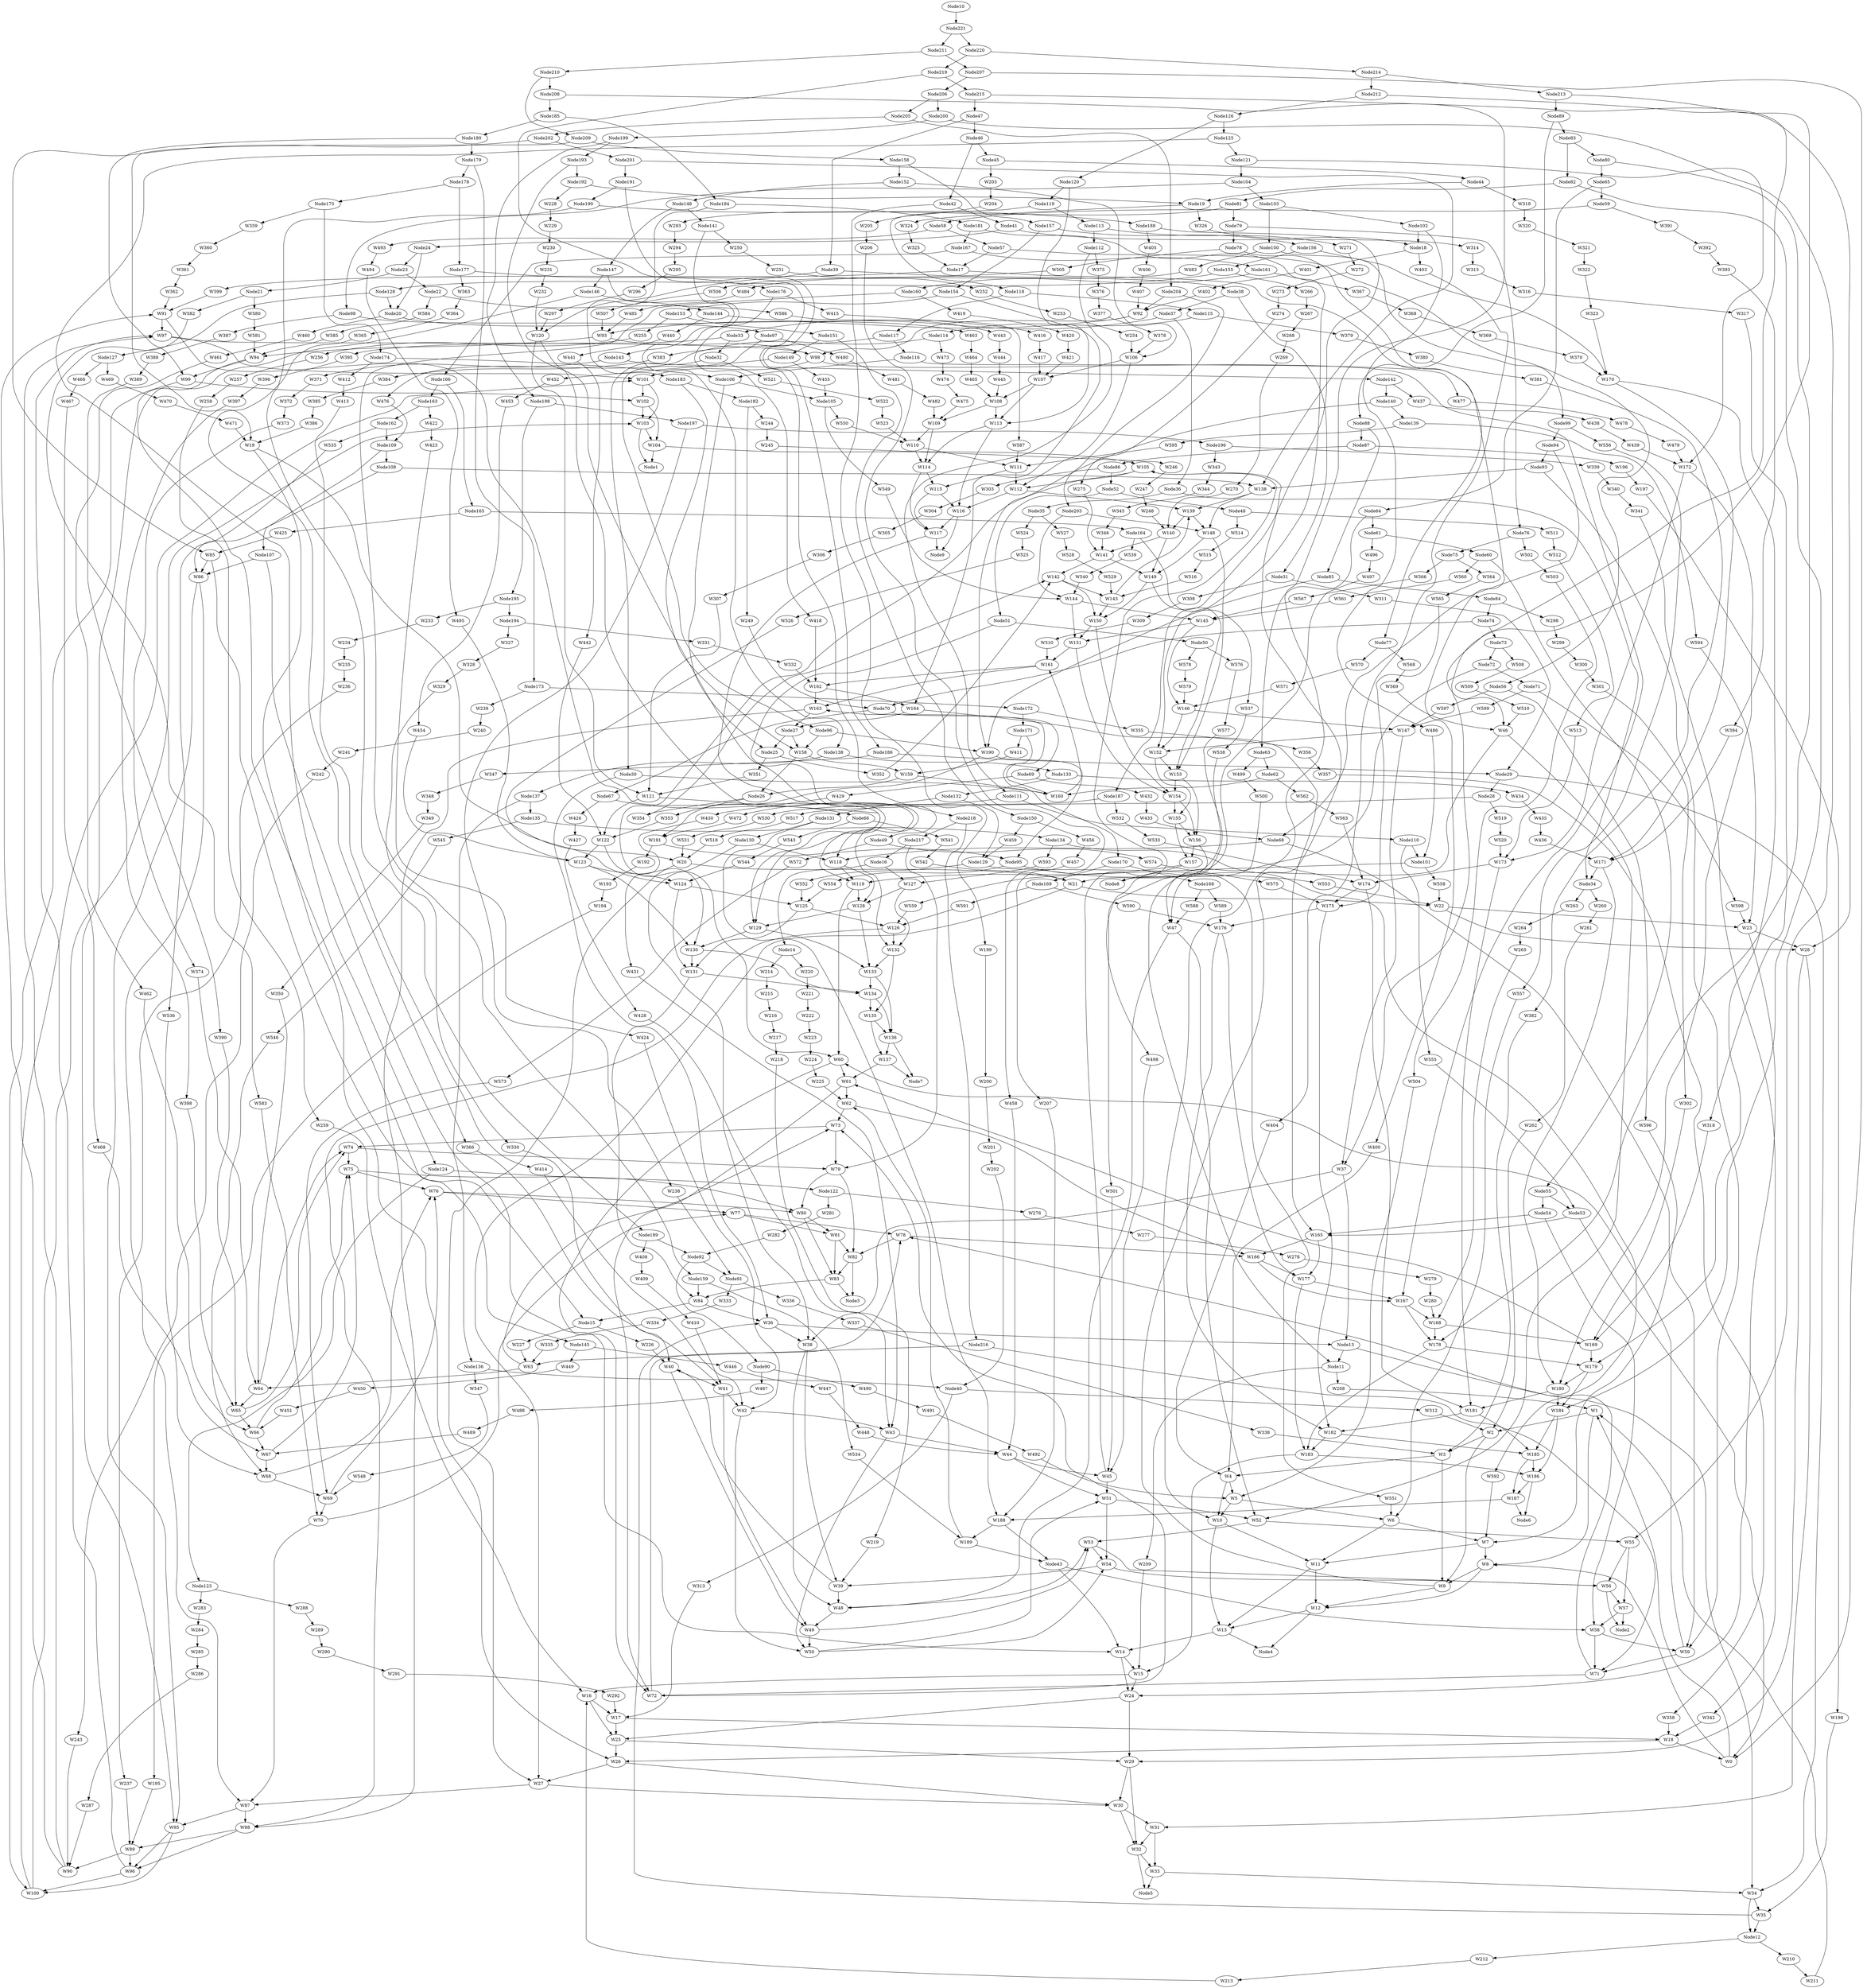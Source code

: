 strict digraph "network" {
Node10;
Node221;
Node11;
Node4;
Node5;
Node12;
Node13;
Node14;
Node2;
Node3;
Node15;
Node16;
Node17;
Node1;
Node18;
Node19;
Node20;
Node9;
Node21;
Node22;
Node23;
Node24;
Node25;
Node7;
Node8;
Node26;
Node27;
Node28;
Node6;
Node29;
Node30;
Node31;
Node32;
Node33;
Node34;
Node35;
Node36;
Node37;
Node38;
Node39;
Node40;
Node41;
Node42;
Node43;
Node44;
Node45;
Node46;
Node47;
Node48;
Node49;
Node50;
Node51;
Node52;
Node53;
Node54;
Node55;
Node56;
Node57;
Node58;
Node59;
Node60;
Node61;
Node62;
Node63;
Node64;
Node65;
Node66;
Node67;
Node68;
Node69;
Node70;
Node71;
Node72;
Node73;
Node74;
Node75;
Node76;
Node77;
Node78;
Node79;
Node80;
Node81;
Node82;
Node83;
Node84;
Node85;
Node86;
Node87;
Node88;
Node89;
Node90;
Node91;
Node92;
Node93;
Node94;
Node95;
Node96;
Node97;
Node98;
Node99;
Node100;
Node101;
Node102;
Node103;
Node104;
Node105;
Node106;
Node107;
Node108;
Node109;
Node110;
Node111;
Node112;
Node113;
Node114;
Node115;
Node116;
Node117;
Node118;
Node119;
Node120;
Node121;
Node122;
Node123;
Node124;
Node125;
Node126;
Node127;
Node128;
Node129;
Node130;
Node131;
Node132;
Node133;
Node134;
Node135;
Node136;
Node137;
Node138;
Node139;
Node140;
Node141;
Node142;
Node143;
Node144;
Node145;
Node146;
Node147;
Node148;
Node149;
Node150;
Node151;
Node152;
Node153;
Node154;
Node155;
Node156;
Node157;
Node158;
Node159;
Node160;
Node161;
Node162;
Node163;
Node164;
Node165;
Node166;
Node167;
Node168;
Node169;
Node170;
Node171;
Node172;
Node173;
Node174;
Node175;
Node176;
Node177;
Node178;
Node179;
Node180;
Node181;
Node182;
Node183;
Node184;
Node185;
Node186;
Node187;
Node188;
Node189;
Node190;
Node191;
Node192;
Node193;
Node194;
Node195;
Node196;
Node197;
Node198;
Node199;
Node200;
Node201;
Node202;
Node203;
Node204;
Node205;
Node206;
Node207;
Node208;
Node209;
Node210;
Node211;
Node212;
Node213;
Node214;
Node215;
Node216;
Node217;
Node218;
Node219;
Node220;
W0;
W1;
W2;
W3;
W4;
W5;
W6;
W7;
W8;
W9;
W10;
W11;
W12;
W13;
W14;
W15;
W16;
W17;
W18;
W19;
W20;
W21;
W22;
W23;
W24;
W25;
W26;
W27;
W28;
W29;
W30;
W31;
W32;
W33;
W34;
W35;
W36;
W37;
W38;
W39;
W40;
W41;
W42;
W43;
W44;
W45;
W46;
W47;
W48;
W49;
W50;
W51;
W52;
W53;
W54;
W55;
W56;
W57;
W58;
W59;
W60;
W61;
W62;
W63;
W64;
W65;
W66;
W67;
W68;
W69;
W70;
W71;
W72;
W73;
W74;
W75;
W76;
W77;
W78;
W79;
W80;
W81;
W82;
W83;
W84;
W85;
W86;
W87;
W88;
W89;
W90;
W91;
W92;
W93;
W94;
W95;
W96;
W97;
W98;
W99;
W100;
W101;
W102;
W103;
W104;
W105;
W106;
W107;
W108;
W109;
W110;
W111;
W112;
W113;
W114;
W115;
W116;
W117;
W118;
W119;
W120;
W121;
W122;
W123;
W124;
W125;
W126;
W127;
W128;
W129;
W130;
W131;
W132;
W133;
W134;
W135;
W136;
W137;
W138;
W139;
W140;
W141;
W142;
W143;
W144;
W145;
W146;
W147;
W148;
W149;
W150;
W151;
W152;
W153;
W154;
W155;
W156;
W157;
W158;
W159;
W160;
W161;
W162;
W163;
W164;
W165;
W166;
W167;
W168;
W169;
W170;
W171;
W172;
W173;
W174;
W175;
W176;
W177;
W178;
W179;
W180;
W181;
W182;
W183;
W184;
W185;
W186;
W187;
W188;
W189;
W190;
W191;
W192;
W193;
W194;
W195;
W196;
W197;
W198;
W199;
W200;
W201;
W202;
W203;
W204;
W205;
W206;
W207;
W208;
W209;
W210;
W211;
W212;
W213;
W214;
W215;
W216;
W217;
W218;
W219;
W220;
W221;
W222;
W223;
W224;
W225;
W226;
W227;
W228;
W229;
W230;
W231;
W232;
W233;
W234;
W235;
W236;
W237;
W238;
W239;
W240;
W241;
W242;
W243;
W244;
W245;
W246;
W247;
W248;
W249;
W250;
W251;
W252;
W253;
W254;
W255;
W256;
W257;
W258;
W259;
W260;
W261;
W262;
W263;
W264;
W265;
W266;
W267;
W268;
W269;
W270;
W271;
W272;
W273;
W274;
W275;
W276;
W277;
W278;
W279;
W280;
W281;
W282;
W283;
W284;
W285;
W286;
W287;
W288;
W289;
W290;
W291;
W292;
W293;
W294;
W295;
W296;
W297;
W298;
W299;
W300;
W301;
W302;
W303;
W304;
W305;
W306;
W307;
W308;
W309;
W310;
W311;
W312;
W313;
W314;
W315;
W316;
W317;
W318;
W319;
W320;
W321;
W322;
W323;
W324;
W325;
W326;
W327;
W328;
W329;
W330;
W331;
W332;
W333;
W334;
W335;
W336;
W337;
W338;
W339;
W340;
W341;
W342;
W343;
W344;
W345;
W346;
W347;
W348;
W349;
W350;
W351;
W352;
W353;
W354;
W355;
W356;
W357;
W358;
W359;
W360;
W361;
W362;
W363;
W364;
W365;
W366;
W367;
W368;
W369;
W370;
W371;
W372;
W373;
W374;
W375;
W376;
W377;
W378;
W379;
W380;
W381;
W382;
W383;
W384;
W385;
W386;
W387;
W388;
W389;
W390;
W391;
W392;
W393;
W394;
W395;
W396;
W397;
W398;
W399;
W400;
W401;
W402;
W403;
W404;
W405;
W406;
W407;
W408;
W409;
W410;
W411;
W412;
W413;
W414;
W415;
W416;
W417;
W418;
W419;
W420;
W421;
W422;
W423;
W424;
W425;
W426;
W427;
W428;
W429;
W430;
W431;
W432;
W433;
W434;
W435;
W436;
W437;
W438;
W439;
W440;
W441;
W442;
W443;
W444;
W445;
W446;
W447;
W448;
W449;
W450;
W451;
W452;
W453;
W454;
W455;
W456;
W457;
W458;
W459;
W460;
W461;
W462;
W463;
W464;
W465;
W466;
W467;
W468;
W469;
W470;
W471;
W472;
W473;
W474;
W475;
W476;
W477;
W478;
W479;
W480;
W481;
W482;
W483;
W484;
W485;
W486;
W487;
W488;
W489;
W490;
W491;
W492;
W493;
W494;
W495;
W496;
W497;
W498;
W499;
W500;
W501;
W502;
W503;
W504;
W505;
W506;
W507;
W508;
W509;
W510;
W511;
W512;
W513;
W514;
W515;
W516;
W517;
W518;
W519;
W520;
W521;
W522;
W523;
W524;
W525;
W526;
W527;
W528;
W529;
W530;
W531;
W532;
W533;
W534;
W535;
W536;
W537;
W538;
W539;
W540;
W541;
W542;
W543;
W544;
W545;
W546;
W547;
W548;
W549;
W550;
W551;
W552;
W553;
W554;
W555;
W556;
W557;
W558;
W559;
W560;
W561;
W562;
W563;
W564;
W565;
W566;
W567;
W568;
W569;
W570;
W571;
W572;
W573;
W574;
W575;
W576;
W577;
W578;
W579;
W580;
W581;
W582;
W583;
W584;
W585;
W586;
W587;
W588;
W589;
W590;
W591;
W592;
W593;
W594;
W595;
W596;
W597;
W598;
W599;
Node10 -> Node221  [style=solid];
Node221 -> Node211  [style=solid];
Node221 -> Node220  [style=solid];
Node11 -> W208;
Node11 -> W209;
Node12 -> W210;
Node12 -> W212;
Node13 -> Node11  [style=solid];
Node13 -> W34;
Node14 -> W214;
Node14 -> W220;
Node15 -> W226;
Node15 -> W227;
Node16 -> Node14  [style=solid];
Node16 -> W127;
Node17 -> W399;
Node17 -> W400;
Node18 -> W401;
Node18 -> W403;
Node19 -> W324;
Node19 -> W326;
Node20 -> W460;
Node20 -> W463;
Node21 -> W580;
Node21 -> W582;
Node22 -> W584;
Node22 -> W586;
Node23 -> Node21  [style=solid];
Node23 -> Node22  [style=solid];
Node24 -> Node20  [style=solid];
Node24 -> Node23  [style=solid];
Node25 -> W351;
Node25 -> W352;
Node26 -> W353;
Node26 -> W354;
Node27 -> Node25  [style=solid];
Node27 -> W158;
Node28 -> W517;
Node28 -> W519;
Node29 -> Node28  [style=solid];
Node29 -> W34;
Node30 -> W36;
Node30 -> W160;
Node31 -> W308;
Node31 -> W311;
Node32 -> Node30  [style=solid];
Node32 -> W521;
Node33 -> Node32  [style=solid];
Node33 -> W395;
Node34 -> W260;
Node34 -> W263;
Node35 -> W524;
Node35 -> W527;
Node36 -> Node34  [style=solid];
Node36 -> Node35  [style=solid];
Node37 -> Node33  [style=solid];
Node37 -> Node36  [style=solid];
Node38 -> Node31  [style=solid];
Node38 -> Node37  [style=solid];
Node39 -> Node38  [style=solid];
Node39 -> W120;
Node40 -> W312;
Node40 -> W313;
Node41 -> Node24  [style=solid];
Node41 -> W314;
Node42 -> Node41  [style=solid];
Node42 -> W199;
Node43 -> W14;
Node43 -> W58;
Node44 -> Node19  [style=solid];
Node44 -> W319;
Node45 -> Node44  [style=solid];
Node45 -> W203;
Node46 -> Node42  [style=solid];
Node46 -> Node45  [style=solid];
Node47 -> Node39  [style=solid];
Node47 -> Node46  [style=solid];
Node48 -> W511;
Node48 -> W514;
Node49 -> W572;
Node49 -> W574;
Node50 -> W576;
Node50 -> W578;
Node51 -> Node49  [style=solid];
Node51 -> Node50  [style=solid];
Node52 -> Node48  [style=solid];
Node52 -> Node51  [style=solid];
Node53 -> W0;
Node53 -> W165;
Node54 -> W58;
Node54 -> W165;
Node55 -> Node53  [style=solid];
Node55 -> Node54  [style=solid];
Node56 -> W596;
Node56 -> W597;
Node57 -> Node17  [style=solid];
Node57 -> Node56  [style=solid];
Node58 -> Node57  [style=solid];
Node58 -> W493;
Node59 -> Node58  [style=solid];
Node59 -> W391;
Node60 -> Node55  [style=solid];
Node60 -> W560;
Node61 -> Node60  [style=solid];
Node61 -> W496;
Node62 -> W562;
Node62 -> W160;
Node63 -> Node62  [style=solid];
Node63 -> W499;
Node64 -> Node61  [style=solid];
Node64 -> Node63  [style=solid];
Node65 -> Node59  [style=solid];
Node65 -> Node64  [style=solid];
Node66 -> W541;
Node66 -> W543;
Node67 -> Node66  [style=solid];
Node67 -> W426;
Node68 -> W59;
Node68 -> W118;
Node69 -> W429;
Node69 -> W432;
Node70 -> Node67  [style=solid];
Node70 -> Node69  [style=solid];
Node71 -> W598;
Node71 -> W599;
Node72 -> Node11  [style=solid];
Node72 -> Node71  [style=solid];
Node73 -> Node72  [style=solid];
Node73 -> W508;
Node74 -> Node70  [style=solid];
Node74 -> Node73  [style=solid];
Node75 -> W564;
Node75 -> W566;
Node76 -> Node75  [style=solid];
Node76 -> W502;
Node77 -> W568;
Node77 -> W570;
Node78 -> Node77  [style=solid];
Node78 -> W505;
Node79 -> Node76  [style=solid];
Node79 -> Node78  [style=solid];
Node80 -> Node65  [style=solid];
Node80 -> W178;
Node81 -> Node79  [style=solid];
Node81 -> W293;
Node82 -> Node81  [style=solid];
Node82 -> W184;
Node83 -> Node80  [style=solid];
Node83 -> Node82  [style=solid];
Node84 -> Node74  [style=solid];
Node84 -> W298;
Node85 -> Node84  [style=solid];
Node85 -> W190;
Node86 -> Node52  [style=solid];
Node86 -> W303;
Node87 -> Node86  [style=solid];
Node87 -> W196;
Node88 -> Node85  [style=solid];
Node88 -> Node87  [style=solid];
Node89 -> Node83  [style=solid];
Node89 -> Node88  [style=solid];
Node90 -> W487;
Node90 -> W490;
Node91 -> W333;
Node91 -> W336;
Node92 -> Node90  [style=solid];
Node92 -> Node91  [style=solid];
Node93 -> W59;
Node93 -> W138;
Node94 -> Node68  [style=solid];
Node94 -> Node93  [style=solid];
Node95 -> W553;
Node95 -> W554;
Node96 -> W158;
Node96 -> W190;
Node97 -> Node96  [style=solid];
Node97 -> W480;
Node98 -> Node97  [style=solid];
Node98 -> W387;
Node99 -> Node94  [style=solid];
Node99 -> W556;
Node100 -> Node99  [style=solid];
Node100 -> W483;
Node101 -> W558;
Node101 -> W559;
Node102 -> Node18  [style=solid];
Node102 -> W486;
Node103 -> Node100  [style=solid];
Node103 -> Node102  [style=solid];
Node104 -> Node98  [style=solid];
Node104 -> Node103  [style=solid];
Node105 -> W549;
Node105 -> W550;
Node106 -> Node25  [style=solid];
Node106 -> Node105  [style=solid];
Node107 -> W14;
Node107 -> W86;
Node108 -> W86;
Node108 -> W138;
Node109 -> Node107  [style=solid];
Node109 -> Node108  [style=solid];
Node110 -> Node101  [style=solid];
Node110 -> W555;
Node111 -> Node110  [style=solid];
Node111 -> W472;
Node112 -> Node111  [style=solid];
Node112 -> W375;
Node113 -> Node112  [style=solid];
Node113 -> W271;
Node114 -> W473;
Node114 -> W476;
Node115 -> Node114  [style=solid];
Node115 -> W379;
Node116 -> Node106  [style=solid];
Node116 -> W477;
Node117 -> Node116  [style=solid];
Node117 -> W383;
Node118 -> Node115  [style=solid];
Node118 -> Node117  [style=solid];
Node119 -> Node113  [style=solid];
Node119 -> Node118  [style=solid];
Node120 -> Node119  [style=solid];
Node120 -> W113;
Node121 -> Node104  [style=solid];
Node121 -> W172;
Node122 -> W276;
Node122 -> W281;
Node123 -> W283;
Node123 -> W288;
Node124 -> Node122  [style=solid];
Node124 -> Node123  [style=solid];
Node125 -> Node121  [style=solid];
Node125 -> Node124  [style=solid];
Node126 -> Node120  [style=solid];
Node126 -> Node125  [style=solid];
Node127 -> W466;
Node127 -> W469;
Node128 -> Node20  [style=solid];
Node128 -> Node127  [style=solid];
Node129 -> W551;
Node129 -> W552;
Node130 -> W38;
Node130 -> W118;
Node131 -> Node130  [style=solid];
Node131 -> W188;
Node132 -> Node129  [style=solid];
Node132 -> Node131  [style=solid];
Node133 -> Node132  [style=solid];
Node133 -> W434;
Node134 -> W592;
Node134 -> W593;
Node135 -> Node134  [style=solid];
Node135 -> W545;
Node136 -> Node40  [style=solid];
Node136 -> W547;
Node137 -> Node135  [style=solid];
Node137 -> Node136  [style=solid];
Node138 -> Node133  [style=solid];
Node138 -> Node137  [style=solid];
Node139 -> W594;
Node139 -> W595;
Node140 -> Node139  [style=solid];
Node140 -> W190;
Node141 -> Node138  [style=solid];
Node141 -> W250;
Node142 -> Node140  [style=solid];
Node142 -> W437;
Node143 -> Node142  [style=solid];
Node143 -> W371;
Node144 -> W440;
Node144 -> W443;
Node145 -> W446;
Node145 -> W449;
Node146 -> Node144  [style=solid];
Node146 -> Node145  [style=solid];
Node147 -> Node143  [style=solid];
Node147 -> Node146  [style=solid];
Node148 -> Node141  [style=solid];
Node148 -> Node147  [style=solid];
Node149 -> W452;
Node149 -> W455;
Node150 -> W456;
Node150 -> W459;
Node151 -> Node149  [style=solid];
Node151 -> Node150  [style=solid];
Node152 -> Node148  [style=solid];
Node152 -> W106;
Node153 -> Node151  [style=solid];
Node153 -> W255;
Node154 -> Node153  [style=solid];
Node154 -> W164;
Node155 -> Node128  [style=solid];
Node155 -> W266;
Node156 -> Node155  [style=solid];
Node156 -> W170;
Node157 -> Node154  [style=solid];
Node157 -> Node156  [style=solid];
Node158 -> Node152  [style=solid];
Node158 -> Node157  [style=solid];
Node159 -> W534;
Node159 -> W84;
Node160 -> Node159  [style=solid];
Node160 -> W419;
Node161 -> Node160  [style=solid];
Node161 -> W367;
Node162 -> Node109  [style=solid];
Node162 -> W535;
Node163 -> Node162  [style=solid];
Node163 -> W422;
Node164 -> W537;
Node164 -> W539;
Node165 -> Node164  [style=solid];
Node165 -> W425;
Node166 -> Node163  [style=solid];
Node166 -> Node165  [style=solid];
Node167 -> Node161  [style=solid];
Node167 -> Node166  [style=solid];
Node168 -> W588;
Node168 -> W589;
Node169 -> W590;
Node169 -> W591;
Node170 -> Node168  [style=solid];
Node170 -> Node169  [style=solid];
Node171 -> Node170  [style=solid];
Node171 -> W411;
Node172 -> Node171  [style=solid];
Node172 -> W355;
Node173 -> Node172  [style=solid];
Node173 -> W239;
Node174 -> Node106  [style=solid];
Node174 -> W412;
Node175 -> Node174  [style=solid];
Node175 -> W359;
Node176 -> W415;
Node176 -> W418;
Node177 -> Node176  [style=solid];
Node177 -> W363;
Node178 -> Node175  [style=solid];
Node178 -> Node177  [style=solid];
Node179 -> Node173  [style=solid];
Node179 -> Node178  [style=solid];
Node180 -> Node179  [style=solid];
Node180 -> W99;
Node181 -> Node167  [style=solid];
Node181 -> W152;
Node182 -> W244;
Node182 -> W249;
Node183 -> Node182  [style=solid];
Node183 -> W158;
Node184 -> Node181  [style=solid];
Node184 -> Node183  [style=solid];
Node185 -> Node180  [style=solid];
Node185 -> Node184  [style=solid];
Node186 -> Node29  [style=solid];
Node186 -> W347;
Node187 -> W530;
Node187 -> W532;
Node188 -> Node187  [style=solid];
Node188 -> W405;
Node189 -> Node92  [style=solid];
Node189 -> W408;
Node190 -> Node188  [style=solid];
Node190 -> Node189  [style=solid];
Node191 -> Node186  [style=solid];
Node191 -> Node190  [style=solid];
Node192 -> Node19  [style=solid];
Node192 -> W228;
Node193 -> Node192  [style=solid];
Node193 -> W132;
Node194 -> W327;
Node194 -> W331;
Node195 -> Node194  [style=solid];
Node195 -> W233;
Node196 -> W339;
Node196 -> W343;
Node197 -> Node196  [style=solid];
Node197 -> W238;
Node198 -> Node195  [style=solid];
Node198 -> Node197  [style=solid];
Node199 -> Node193  [style=solid];
Node199 -> Node198  [style=solid];
Node200 -> Node199  [style=solid];
Node200 -> W55;
Node201 -> Node191  [style=solid];
Node201 -> W138;
Node202 -> Node201  [style=solid];
Node202 -> W85;
Node203 -> W144;
Node203 -> W148;
Node204 -> Node203  [style=solid];
Node204 -> W92;
Node205 -> Node202  [style=solid];
Node205 -> Node204  [style=solid];
Node206 -> Node200  [style=solid];
Node206 -> Node205  [style=solid];
Node207 -> Node206  [style=solid];
Node207 -> W0;
Node208 -> Node185  [style=solid];
Node208 -> W10;
Node209 -> Node158  [style=solid];
Node209 -> W19;
Node210 -> Node208  [style=solid];
Node210 -> Node209  [style=solid];
Node211 -> Node207  [style=solid];
Node211 -> Node210  [style=solid];
Node212 -> Node126  [style=solid];
Node212 -> W28;
Node213 -> Node89  [style=solid];
Node213 -> W37;
Node214 -> Node212  [style=solid];
Node214 -> Node213  [style=solid];
Node215 -> Node47  [style=solid];
Node215 -> W46;
Node216 -> W63;
Node216 -> W71;
Node217 -> Node16  [style=solid];
Node217 -> W79;
Node218 -> Node216  [style=solid];
Node218 -> Node217  [style=solid];
Node219 -> Node215  [style=solid];
Node219 -> Node218  [style=solid];
Node220 -> Node214  [style=solid];
Node220 -> Node219  [style=solid];
W0 -> W1;
W0 -> W8;
W1 -> W2;
W1 -> W8;
W2 -> W3;
W2 -> W9;
W3 -> W4;
W3 -> W9;
W4 -> W5;
W4 -> W10;
W5 -> W6;
W5 -> W10;
W6 -> W7;
W6 -> W11;
W7 -> W8;
W7 -> W11;
W8 -> W9;
W8 -> W12;
W9 -> W12;
W9 -> W105;
W10 -> W11;
W10 -> W13;
W11 -> W12;
W11 -> W13;
W12 -> W13;
W12 -> Node4;
W13 -> W14;
W13 -> Node4;
W14 -> W15;
W14 -> W24;
W15 -> W16;
W15 -> W24;
W16 -> W17;
W16 -> W25;
W17 -> W18;
W17 -> W25;
W18 -> W0;
W18 -> W26;
W19 -> W20;
W19 -> W26;
W20 -> W21;
W20 -> W27;
W21 -> W22;
W21 -> W27;
W22 -> W23;
W22 -> W28;
W23 -> W24;
W23 -> W28;
W24 -> W25;
W24 -> W29;
W25 -> W26;
W25 -> W29;
W26 -> W27;
W26 -> W30;
W27 -> W30;
W27 -> W87;
W28 -> W29;
W28 -> W31;
W29 -> W30;
W29 -> W32;
W30 -> W31;
W30 -> W32;
W31 -> W32;
W31 -> W33;
W32 -> W33;
W32 -> Node5;
W33 -> W34;
W33 -> Node5;
W34 -> W35;
W34 -> Node12;
W35 -> W36;
W35 -> Node12;
W36 -> Node13;
W36 -> W38;
W37 -> W38;
W37 -> Node13;
W38 -> W39;
W38 -> W48;
W39 -> W40;
W39 -> W48;
W40 -> W41;
W40 -> W49;
W41 -> W42;
W41 -> W49;
W42 -> W43;
W42 -> W50;
W43 -> W44;
W43 -> W50;
W44 -> W45;
W44 -> W51;
W45 -> W51;
W45 -> W105;
W46 -> W47;
W46 -> W52;
W47 -> W48;
W47 -> W52;
W48 -> W49;
W48 -> W53;
W49 -> W50;
W49 -> W53;
W50 -> W51;
W50 -> W54;
W51 -> W52;
W51 -> W54;
W52 -> W53;
W52 -> W55;
W53 -> W54;
W53 -> W56;
W54 -> W39;
W54 -> W56;
W55 -> W56;
W55 -> W57;
W56 -> W57;
W56 -> Node2;
W57 -> W58;
W57 -> Node2;
W58 -> W59;
W58 -> W71;
W59 -> W60;
W59 -> W71;
W60 -> W61;
W60 -> W72;
W61 -> W62;
W61 -> W72;
W62 -> W73;
W62 -> W166;
W63 -> W64;
W63 -> W73;
W64 -> W65;
W64 -> W74;
W65 -> W66;
W65 -> W74;
W66 -> W67;
W66 -> W75;
W67 -> W68;
W67 -> W75;
W68 -> W69;
W68 -> W76;
W69 -> W70;
W69 -> W76;
W70 -> W77;
W70 -> W87;
W71 -> W72;
W71 -> W78;
W72 -> W73;
W72 -> W78;
W73 -> W74;
W73 -> W79;
W74 -> W75;
W74 -> W79;
W75 -> W76;
W75 -> W80;
W76 -> W77;
W76 -> W80;
W77 -> W78;
W77 -> W81;
W78 -> W82;
W78 -> W166;
W79 -> W80;
W79 -> W82;
W80 -> W81;
W80 -> W83;
W81 -> W82;
W81 -> W83;
W82 -> W83;
W82 -> Node3;
W83 -> W84;
W83 -> Node3;
W84 -> W36;
W84 -> Node15;
W85 -> W86;
W85 -> Node15;
W86 -> W87;
W86 -> W95;
W87 -> W88;
W87 -> W95;
W88 -> W89;
W88 -> W96;
W89 -> W90;
W89 -> W96;
W90 -> W91;
W90 -> W97;
W91 -> W97;
W91 -> W119;
W92 -> W93;
W92 -> W98;
W93 -> W94;
W93 -> W98;
W94 -> W95;
W94 -> W99;
W95 -> W96;
W95 -> W100;
W96 -> W97;
W96 -> W100;
W97 -> W98;
W97 -> W101;
W98 -> W101;
W98 -> W167;
W99 -> W100;
W99 -> W102;
W100 -> W101;
W100 -> W103;
W101 -> W102;
W101 -> W103;
W102 -> W103;
W102 -> W104;
W103 -> W104;
W103 -> Node1;
W104 -> W105;
W104 -> Node1;
W105 -> W60;
W105 -> W112;
W106 -> W107;
W106 -> W112;
W107 -> W108;
W107 -> W113;
W108 -> W109;
W108 -> W113;
W109 -> W110;
W109 -> W114;
W110 -> W111;
W110 -> W114;
W111 -> W112;
W111 -> W115;
W112 -> W116;
W112 -> W139;
W113 -> W114;
W113 -> W116;
W114 -> W115;
W114 -> W117;
W115 -> W116;
W115 -> W117;
W116 -> W117;
W116 -> Node9;
W117 -> W118;
W117 -> Node9;
W118 -> W119;
W118 -> W128;
W119 -> W60;
W119 -> W128;
W120 -> W121;
W120 -> W129;
W121 -> W122;
W121 -> W129;
W122 -> W123;
W122 -> W130;
W123 -> W124;
W123 -> W130;
W124 -> W125;
W124 -> W131;
W125 -> W126;
W125 -> W131;
W126 -> W88;
W126 -> W132;
W127 -> W128;
W127 -> W132;
W128 -> W129;
W128 -> W133;
W129 -> W130;
W129 -> W133;
W130 -> W131;
W130 -> W134;
W131 -> W84;
W131 -> W134;
W132 -> W133;
W132 -> W135;
W133 -> W134;
W133 -> W136;
W134 -> W135;
W134 -> W136;
W135 -> W136;
W135 -> W137;
W136 -> W137;
W136 -> Node7;
W137 -> W61;
W137 -> Node7;
W138 -> W139;
W138 -> W148;
W139 -> W140;
W139 -> W148;
W140 -> W141;
W140 -> W149;
W141 -> W142;
W141 -> W149;
W142 -> W143;
W142 -> W150;
W143 -> W139;
W143 -> W150;
W144 -> W145;
W144 -> W151;
W145 -> W146;
W145 -> W151;
W146 -> W147;
W146 -> W152;
W147 -> W37;
W147 -> W152;
W148 -> W149;
W148 -> W153;
W149 -> W150;
W149 -> W153;
W150 -> W151;
W150 -> W154;
W151 -> W154;
W151 -> W161;
W152 -> W153;
W152 -> W155;
W153 -> W154;
W153 -> W156;
W154 -> W155;
W154 -> W156;
W155 -> W156;
W155 -> W157;
W156 -> W157;
W156 -> Node8;
W157 -> W119;
W157 -> Node8;
W158 -> W159;
W158 -> Node26;
W159 -> W160;
W159 -> Node26;
W160 -> W161;
W160 -> W163;
W161 -> W162;
W161 -> W163;
W162 -> W163;
W162 -> W164;
W163 -> W88;
W163 -> Node27;
W164 -> W165;
W164 -> Node27;
W165 -> W166;
W165 -> W177;
W166 -> W167;
W166 -> W177;
W167 -> W168;
W167 -> W178;
W168 -> W169;
W168 -> W178;
W169 -> W61;
W169 -> W179;
W170 -> W171;
W170 -> W179;
W171 -> Node34;
W171 -> W180;
W172 -> W173;
W172 -> W180;
W173 -> W174;
W173 -> W181;
W174 -> W175;
W174 -> W181;
W175 -> W176;
W175 -> W182;
W176 -> W177;
W176 -> W182;
W177 -> W167;
W177 -> W183;
W178 -> W179;
W178 -> W183;
W179 -> W180;
W179 -> W184;
W180 -> W181;
W180 -> W184;
W181 -> W182;
W181 -> W185;
W182 -> W183;
W182 -> W185;
W183 -> W15;
W183 -> W186;
W184 -> W185;
W184 -> W186;
W185 -> W186;
W185 -> W187;
W186 -> W187;
W186 -> Node6;
W187 -> W188;
W187 -> Node6;
W188 -> W189;
W188 -> Node43;
W189 -> W62;
W189 -> Node43;
W190 -> W191;
W190 -> Node95;
W191 -> W192;
W191 -> Node95;
W192 -> W193;
W193 -> W194;
W194 -> W195;
W195 -> W89;
W196 -> W197;
W197 -> W198;
W198 -> W35;
W199 -> W200;
W200 -> W201;
W201 -> W202;
W202 -> Node40;
W203 -> W204;
W204 -> W205;
W205 -> W206;
W206 -> W207;
W207 -> W188;
W208 -> W1;
W209 -> W15;
W210 -> W211;
W211 -> W1;
W212 -> W213;
W213 -> W16;
W214 -> W215;
W215 -> W216;
W216 -> W217;
W217 -> W218;
W218 -> W219;
W219 -> W39;
W220 -> W221;
W221 -> W222;
W222 -> W223;
W223 -> W224;
W224 -> W225;
W225 -> W62;
W226 -> W40;
W227 -> W63;
W228 -> W229;
W229 -> W230;
W230 -> W231;
W231 -> W232;
W232 -> W120;
W233 -> W234;
W234 -> W235;
W235 -> W236;
W236 -> W237;
W237 -> W89;
W238 -> Node91;
W239 -> W240;
W240 -> W241;
W241 -> W242;
W242 -> W243;
W243 -> W90;
W244 -> W245;
W245 -> W246;
W246 -> W247;
W247 -> W248;
W248 -> W140;
W249 -> Node70;
W250 -> W251;
W251 -> W252;
W252 -> W253;
W253 -> W254;
W254 -> W106;
W255 -> W256;
W256 -> W257;
W257 -> W258;
W258 -> W259;
W259 -> W16;
W260 -> W261;
W261 -> W262;
W262 -> W2;
W263 -> W264;
W264 -> W265;
W265 -> W168;
W266 -> W267;
W267 -> W268;
W268 -> W269;
W269 -> W270;
W270 -> W140;
W271 -> W272;
W272 -> W273;
W273 -> W274;
W274 -> W275;
W275 -> W141;
W276 -> W277;
W277 -> W278;
W278 -> W279;
W279 -> W280;
W280 -> W168;
W281 -> W282;
W282 -> Node92;
W283 -> W284;
W284 -> W285;
W285 -> W286;
W286 -> W287;
W287 -> W90;
W288 -> W289;
W289 -> W290;
W290 -> W291;
W291 -> W292;
W292 -> W17;
W293 -> W294;
W294 -> W295;
W295 -> W296;
W296 -> W297;
W297 -> W120;
W298 -> W299;
W299 -> W300;
W300 -> W301;
W301 -> W302;
W302 -> W169;
W303 -> W304;
W304 -> W305;
W305 -> W306;
W306 -> W307;
W307 -> W121;
W308 -> W309;
W309 -> W310;
W310 -> W161;
W311 -> Node29;
W312 -> W2;
W313 -> W17;
W314 -> W315;
W315 -> W316;
W316 -> W317;
W317 -> W318;
W318 -> W169;
W319 -> W320;
W320 -> W321;
W321 -> W322;
W322 -> W323;
W323 -> W170;
W324 -> W325;
W325 -> Node17;
W326 -> Node18;
W327 -> W328;
W328 -> W329;
W329 -> W330;
W330 -> W40;
W331 -> W332;
W332 -> W162;
W333 -> W334;
W334 -> W335;
W335 -> W63;
W336 -> W337;
W337 -> W338;
W338 -> W3;
W339 -> W340;
W340 -> W341;
W341 -> W342;
W342 -> W18;
W343 -> W344;
W344 -> W345;
W345 -> W346;
W346 -> W141;
W347 -> W348;
W348 -> W349;
W349 -> W350;
W350 -> W64;
W351 -> W121;
W352 -> W142;
W353 -> W122;
W354 -> W142;
W355 -> W356;
W356 -> W357;
W357 -> W358;
W358 -> W18;
W359 -> W360;
W360 -> W361;
W361 -> W362;
W362 -> W91;
W363 -> W364;
W364 -> W365;
W365 -> W366;
W366 -> W41;
W367 -> W368;
W368 -> W369;
W369 -> W370;
W370 -> W170;
W371 -> W372;
W372 -> W373;
W373 -> W374;
W374 -> W64;
W375 -> W376;
W376 -> W377;
W377 -> W378;
W378 -> W106;
W379 -> W380;
W380 -> W381;
W381 -> W382;
W382 -> W3;
W383 -> W384;
W384 -> W385;
W385 -> W386;
W386 -> W19;
W387 -> W388;
W388 -> W389;
W389 -> W390;
W390 -> W65;
W391 -> W392;
W392 -> W393;
W393 -> W394;
W394 -> W171;
W395 -> W396;
W396 -> W397;
W397 -> W398;
W398 -> W65;
W399 -> W91;
W400 -> W4;
W401 -> W402;
W402 -> W92;
W403 -> W404;
W404 -> W4;
W405 -> W406;
W406 -> W407;
W407 -> W92;
W408 -> W409;
W409 -> W410;
W410 -> W41;
W411 -> W159;
W412 -> W413;
W413 -> W414;
W414 -> W42;
W415 -> W416;
W416 -> W417;
W417 -> W107;
W418 -> W162;
W419 -> W420;
W420 -> W421;
W421 -> W107;
W422 -> W423;
W423 -> W424;
W424 -> W42;
W425 -> W85;
W426 -> W427;
W427 -> W428;
W428 -> W43;
W429 -> W430;
W430 -> W431;
W431 -> W43;
W432 -> W433;
W433 -> Node68;
W434 -> W435;
W435 -> W436;
W436 -> W171;
W437 -> W438;
W438 -> W439;
W439 -> W172;
W440 -> W441;
W441 -> W442;
W442 -> W122;
W443 -> W444;
W444 -> W445;
W445 -> W108;
W446 -> W447;
W447 -> W448;
W448 -> W44;
W449 -> W450;
W450 -> W451;
W451 -> W66;
W452 -> W453;
W453 -> W454;
W454 -> W123;
W455 -> Node105;
W456 -> W457;
W457 -> W458;
W458 -> W44;
W459 -> Node129;
W460 -> W461;
W461 -> W462;
W462 -> W66;
W463 -> W464;
W464 -> W465;
W465 -> W108;
W466 -> W467;
W467 -> W468;
W468 -> W67;
W469 -> W470;
W470 -> W471;
W471 -> W19;
W472 -> W191;
W473 -> W474;
W474 -> W475;
W475 -> W109;
W476 -> Node109;
W477 -> W478;
W478 -> W479;
W479 -> W172;
W480 -> W481;
W481 -> W482;
W482 -> W109;
W483 -> W484;
W484 -> W485;
W485 -> W93;
W486 -> Node101;
W487 -> W488;
W488 -> W489;
W489 -> W67;
W490 -> W491;
W491 -> W492;
W492 -> W5;
W493 -> W494;
W494 -> W495;
W495 -> W123;
W496 -> W497;
W497 -> W498;
W498 -> W45;
W499 -> W500;
W500 -> W501;
W501 -> W45;
W502 -> W503;
W503 -> W504;
W504 -> W5;
W505 -> W506;
W506 -> W507;
W507 -> W93;
W508 -> W509;
W509 -> W510;
W510 -> W46;
W511 -> W512;
W512 -> W513;
W513 -> W173;
W514 -> W515;
W515 -> W516;
W516 -> W143;
W517 -> W518;
W518 -> W20;
W519 -> W520;
W520 -> W173;
W521 -> W522;
W522 -> W523;
W523 -> W110;
W524 -> W525;
W525 -> W526;
W526 -> W124;
W527 -> W528;
W528 -> W529;
W529 -> W143;
W530 -> W531;
W531 -> W20;
W532 -> W533;
W533 -> W174;
W534 -> W189;
W535 -> W536;
W536 -> W68;
W537 -> W538;
W538 -> W21;
W539 -> W540;
W540 -> W144;
W541 -> W542;
W542 -> W21;
W543 -> W544;
W544 -> W124;
W545 -> W546;
W546 -> W68;
W547 -> W548;
W548 -> W69;
W549 -> W144;
W550 -> W110;
W551 -> W6;
W552 -> W125;
W553 -> W22;
W554 -> W125;
W555 -> Node53;
W556 -> W557;
W557 -> W6;
W558 -> W22;
W559 -> W126;
W560 -> W561;
W561 -> W145;
W562 -> W563;
W563 -> W174;
W564 -> W565;
W565 -> W175;
W566 -> W567;
W567 -> W145;
W568 -> W569;
W569 -> W46;
W570 -> W571;
W571 -> W146;
W572 -> W573;
W573 -> W69;
W574 -> W575;
W575 -> W175;
W576 -> W577;
W577 -> W47;
W578 -> W579;
W579 -> W146;
W580 -> W581;
W581 -> W94;
W582 -> W583;
W583 -> W70;
W584 -> W585;
W585 -> W94;
W586 -> W587;
W587 -> W111;
W588 -> W47;
W589 -> W176;
W590 -> W176;
W591 -> W126;
W592 -> W7;
W593 -> W127;
W594 -> W23;
W595 -> W111;
W596 -> W7;
W597 -> W147;
W598 -> W23;
W599 -> W147;
}
